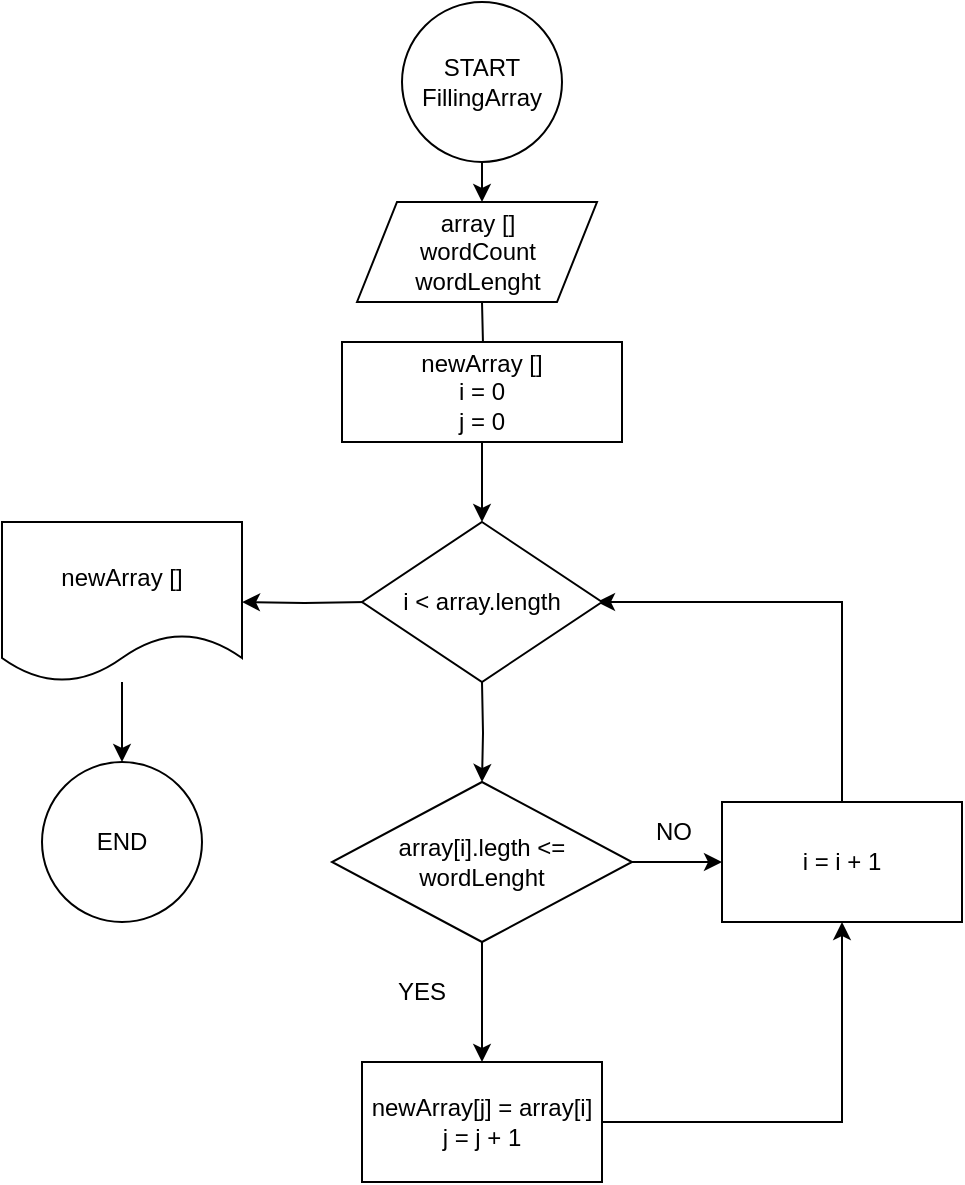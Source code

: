 <mxfile version="20.2.2" type="device"><diagram id="C5RBs43oDa-KdzZeNtuy" name="Page-1"><mxGraphModel dx="901" dy="675" grid="1" gridSize="10" guides="1" tooltips="1" connect="1" arrows="1" fold="1" page="1" pageScale="1" pageWidth="827" pageHeight="1169" math="0" shadow="0"><root><mxCell id="WIyWlLk6GJQsqaUBKTNV-0"/><mxCell id="WIyWlLk6GJQsqaUBKTNV-1" parent="WIyWlLk6GJQsqaUBKTNV-0"/><mxCell id="mpeIsj2fTJj1Yq9RmME7-6" value="" style="edgeStyle=orthogonalEdgeStyle;rounded=0;orthogonalLoop=1;jettySize=auto;html=1;fontColor=#000000;" parent="WIyWlLk6GJQsqaUBKTNV-1" source="mpeIsj2fTJj1Yq9RmME7-0" edge="1"><mxGeometry relative="1" as="geometry"><mxPoint x="400" y="120" as="targetPoint"/></mxGeometry></mxCell><mxCell id="mpeIsj2fTJj1Yq9RmME7-0" value="START FillingArray" style="ellipse;whiteSpace=wrap;html=1;aspect=fixed;" parent="WIyWlLk6GJQsqaUBKTNV-1" vertex="1"><mxGeometry x="360" y="20" width="80" height="80" as="geometry"/></mxCell><mxCell id="mpeIsj2fTJj1Yq9RmME7-7" value="" style="edgeStyle=orthogonalEdgeStyle;rounded=0;orthogonalLoop=1;jettySize=auto;html=1;fontColor=#000000;" parent="WIyWlLk6GJQsqaUBKTNV-1" target="mpeIsj2fTJj1Yq9RmME7-2" edge="1"><mxGeometry relative="1" as="geometry"><mxPoint x="400" y="170" as="sourcePoint"/></mxGeometry></mxCell><mxCell id="mpeIsj2fTJj1Yq9RmME7-9" value="" style="edgeStyle=orthogonalEdgeStyle;rounded=0;orthogonalLoop=1;jettySize=auto;html=1;fontColor=#000000;" parent="WIyWlLk6GJQsqaUBKTNV-1" source="mpeIsj2fTJj1Yq9RmME7-2" edge="1"><mxGeometry relative="1" as="geometry"><mxPoint x="400" y="280" as="targetPoint"/></mxGeometry></mxCell><mxCell id="mpeIsj2fTJj1Yq9RmME7-2" value="newArray []&lt;br&gt;i = 0&lt;br&gt;j = 0" style="rounded=0;whiteSpace=wrap;html=1;fontColor=#000000;" parent="WIyWlLk6GJQsqaUBKTNV-1" vertex="1"><mxGeometry x="330" y="190" width="140" height="50" as="geometry"/></mxCell><mxCell id="mpeIsj2fTJj1Yq9RmME7-11" value="" style="edgeStyle=orthogonalEdgeStyle;rounded=0;orthogonalLoop=1;jettySize=auto;html=1;fontColor=#000000;" parent="WIyWlLk6GJQsqaUBKTNV-1" target="mpeIsj2fTJj1Yq9RmME7-10" edge="1"><mxGeometry relative="1" as="geometry"><mxPoint x="400" y="360" as="sourcePoint"/></mxGeometry></mxCell><mxCell id="mpeIsj2fTJj1Yq9RmME7-22" value="" style="edgeStyle=orthogonalEdgeStyle;rounded=0;orthogonalLoop=1;jettySize=auto;html=1;fontColor=#000000;" parent="WIyWlLk6GJQsqaUBKTNV-1" target="mpeIsj2fTJj1Yq9RmME7-21" edge="1"><mxGeometry relative="1" as="geometry"><mxPoint x="342.5" y="320" as="sourcePoint"/></mxGeometry></mxCell><mxCell id="mpeIsj2fTJj1Yq9RmME7-13" value="" style="edgeStyle=orthogonalEdgeStyle;rounded=0;orthogonalLoop=1;jettySize=auto;html=1;fontColor=#000000;" parent="WIyWlLk6GJQsqaUBKTNV-1" source="mpeIsj2fTJj1Yq9RmME7-10" target="mpeIsj2fTJj1Yq9RmME7-12" edge="1"><mxGeometry relative="1" as="geometry"/></mxCell><mxCell id="mpeIsj2fTJj1Yq9RmME7-15" value="" style="edgeStyle=orthogonalEdgeStyle;rounded=0;orthogonalLoop=1;jettySize=auto;html=1;fontColor=#000000;" parent="WIyWlLk6GJQsqaUBKTNV-1" source="mpeIsj2fTJj1Yq9RmME7-10" target="mpeIsj2fTJj1Yq9RmME7-14" edge="1"><mxGeometry relative="1" as="geometry"/></mxCell><mxCell id="mpeIsj2fTJj1Yq9RmME7-10" value="array[i].legth &amp;lt;= wordLenght" style="rhombus;whiteSpace=wrap;html=1;fontColor=#000000;" parent="WIyWlLk6GJQsqaUBKTNV-1" vertex="1"><mxGeometry x="325" y="410" width="150" height="80" as="geometry"/></mxCell><mxCell id="mpeIsj2fTJj1Yq9RmME7-16" style="edgeStyle=orthogonalEdgeStyle;rounded=0;orthogonalLoop=1;jettySize=auto;html=1;entryX=0.5;entryY=1;entryDx=0;entryDy=0;fontColor=#000000;" parent="WIyWlLk6GJQsqaUBKTNV-1" source="mpeIsj2fTJj1Yq9RmME7-12" target="mpeIsj2fTJj1Yq9RmME7-14" edge="1"><mxGeometry relative="1" as="geometry"/></mxCell><mxCell id="mpeIsj2fTJj1Yq9RmME7-12" value="newArray[j] = array[i]&lt;br&gt;j = j + 1" style="rounded=0;whiteSpace=wrap;html=1;fontColor=#000000;" parent="WIyWlLk6GJQsqaUBKTNV-1" vertex="1"><mxGeometry x="340" y="550" width="120" height="60" as="geometry"/></mxCell><mxCell id="mpeIsj2fTJj1Yq9RmME7-17" style="edgeStyle=orthogonalEdgeStyle;rounded=0;orthogonalLoop=1;jettySize=auto;html=1;entryX=1;entryY=0.5;entryDx=0;entryDy=0;fontColor=#000000;" parent="WIyWlLk6GJQsqaUBKTNV-1" source="mpeIsj2fTJj1Yq9RmME7-14" edge="1"><mxGeometry relative="1" as="geometry"><mxPoint x="457.5" y="320" as="targetPoint"/><Array as="points"><mxPoint x="580" y="320"/></Array></mxGeometry></mxCell><mxCell id="mpeIsj2fTJj1Yq9RmME7-14" value="i = i + 1" style="rounded=0;whiteSpace=wrap;html=1;fontColor=#000000;" parent="WIyWlLk6GJQsqaUBKTNV-1" vertex="1"><mxGeometry x="520" y="420" width="120" height="60" as="geometry"/></mxCell><mxCell id="mpeIsj2fTJj1Yq9RmME7-18" value="YES" style="text;html=1;strokeColor=none;fillColor=none;align=center;verticalAlign=middle;whiteSpace=wrap;rounded=0;fontColor=#000000;" parent="WIyWlLk6GJQsqaUBKTNV-1" vertex="1"><mxGeometry x="340" y="500" width="60" height="30" as="geometry"/></mxCell><mxCell id="mpeIsj2fTJj1Yq9RmME7-19" value="NO" style="text;html=1;strokeColor=none;fillColor=none;align=center;verticalAlign=middle;whiteSpace=wrap;rounded=0;fontColor=#000000;" parent="WIyWlLk6GJQsqaUBKTNV-1" vertex="1"><mxGeometry x="466" y="420" width="60" height="30" as="geometry"/></mxCell><mxCell id="mpeIsj2fTJj1Yq9RmME7-20" value="array []&lt;br&gt;wordCount&lt;br&gt;wordLenght" style="shape=parallelogram;perimeter=parallelogramPerimeter;whiteSpace=wrap;html=1;fixedSize=1;fontColor=#000000;" parent="WIyWlLk6GJQsqaUBKTNV-1" vertex="1"><mxGeometry x="337.5" y="120" width="120" height="50" as="geometry"/></mxCell><mxCell id="mpeIsj2fTJj1Yq9RmME7-24" value="" style="edgeStyle=orthogonalEdgeStyle;rounded=0;orthogonalLoop=1;jettySize=auto;html=1;fontColor=#000000;" parent="WIyWlLk6GJQsqaUBKTNV-1" source="mpeIsj2fTJj1Yq9RmME7-21" target="mpeIsj2fTJj1Yq9RmME7-23" edge="1"><mxGeometry relative="1" as="geometry"/></mxCell><mxCell id="mpeIsj2fTJj1Yq9RmME7-21" value="newArray []" style="shape=document;whiteSpace=wrap;html=1;boundedLbl=1;fontColor=#000000;" parent="WIyWlLk6GJQsqaUBKTNV-1" vertex="1"><mxGeometry x="160" y="280" width="120" height="80" as="geometry"/></mxCell><mxCell id="mpeIsj2fTJj1Yq9RmME7-23" value="END" style="ellipse;whiteSpace=wrap;html=1;aspect=fixed;fontColor=#000000;" parent="WIyWlLk6GJQsqaUBKTNV-1" vertex="1"><mxGeometry x="180" y="400" width="80" height="80" as="geometry"/></mxCell><mxCell id="mpeIsj2fTJj1Yq9RmME7-26" value="i &amp;lt; array.length" style="rhombus;whiteSpace=wrap;html=1;fontColor=#000000;" parent="WIyWlLk6GJQsqaUBKTNV-1" vertex="1"><mxGeometry x="340" y="280" width="120" height="80" as="geometry"/></mxCell></root></mxGraphModel></diagram></mxfile>